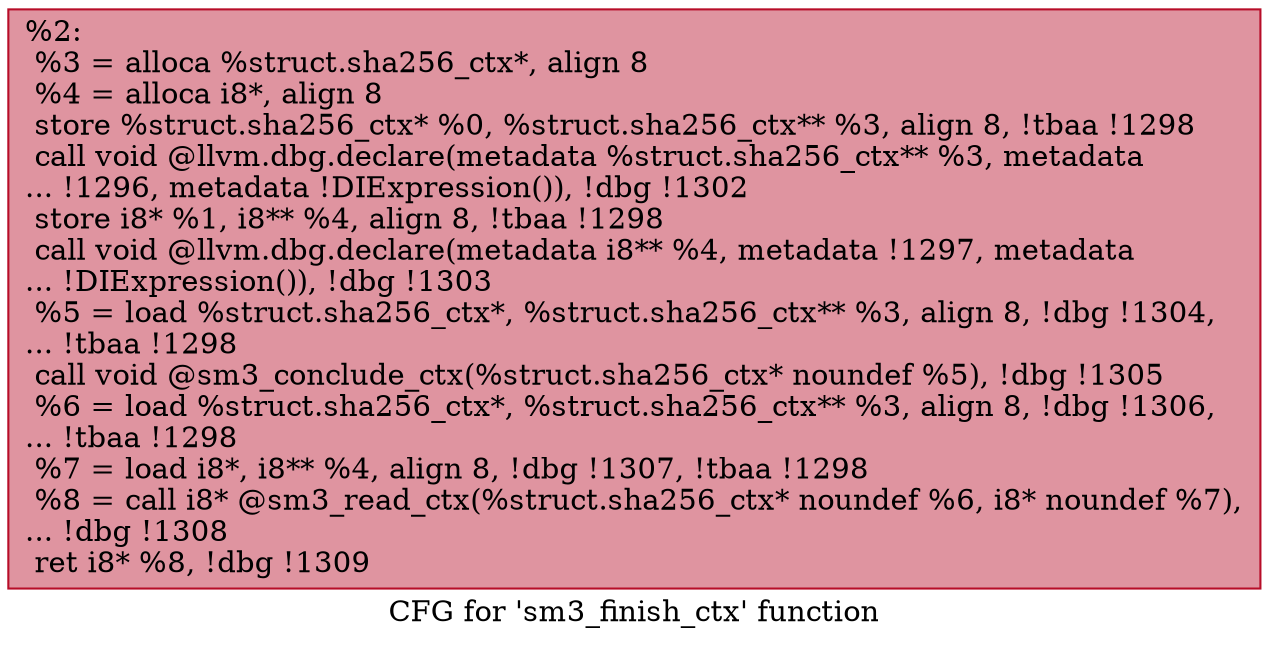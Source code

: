 digraph "CFG for 'sm3_finish_ctx' function" {
	label="CFG for 'sm3_finish_ctx' function";

	Node0x2007760 [shape=record,color="#b70d28ff", style=filled, fillcolor="#b70d2870",label="{%2:\l  %3 = alloca %struct.sha256_ctx*, align 8\l  %4 = alloca i8*, align 8\l  store %struct.sha256_ctx* %0, %struct.sha256_ctx** %3, align 8, !tbaa !1298\l  call void @llvm.dbg.declare(metadata %struct.sha256_ctx** %3, metadata\l... !1296, metadata !DIExpression()), !dbg !1302\l  store i8* %1, i8** %4, align 8, !tbaa !1298\l  call void @llvm.dbg.declare(metadata i8** %4, metadata !1297, metadata\l... !DIExpression()), !dbg !1303\l  %5 = load %struct.sha256_ctx*, %struct.sha256_ctx** %3, align 8, !dbg !1304,\l... !tbaa !1298\l  call void @sm3_conclude_ctx(%struct.sha256_ctx* noundef %5), !dbg !1305\l  %6 = load %struct.sha256_ctx*, %struct.sha256_ctx** %3, align 8, !dbg !1306,\l... !tbaa !1298\l  %7 = load i8*, i8** %4, align 8, !dbg !1307, !tbaa !1298\l  %8 = call i8* @sm3_read_ctx(%struct.sha256_ctx* noundef %6, i8* noundef %7),\l... !dbg !1308\l  ret i8* %8, !dbg !1309\l}"];
}
